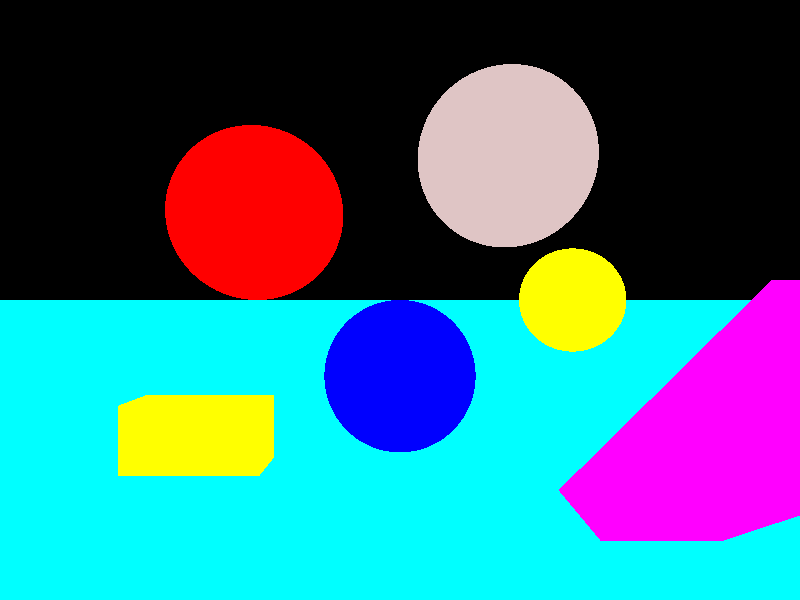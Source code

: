 
#include "colors.inc"

    sphere {
         < -2.5, 2.5, 2.5, > 1.5
         pigment {
              color  Red
         }
         finish {
              phong  1
         }
    }


    sphere {
         < 2, 1, -1 >, 0.6
         pigment {
              color  Yellow
         }
         finish {
              phong  1
         }
    }


    sphere {
         0*x, 1
         pigment {
              color  Blue
         }
         finish {
              phong  1
         }
    }


    sphere {
         < 3, 5, 9 >, 2.5
         pigment {
              color  Pink
         }
         finish {
              phong  1
         }
    }


    box {
         < -4, -1.5, 0.5 >, < -2, -0.5, 1.5 >
         pigment {
              color  Yellow
         }
         finish {
              phong  1
         }
    }

 
    box {
         < 2.5, -2, -4 >, < 4, -1, 4 >    
            rotate      30*x
         pigment {
              color  Magenta
         }
         finish {
              phong  1
         }
    }


    plane {
         y, -2
         pigment {
              color  Cyan
         }
         finish {
              phong  1
         }
    }


    light_source {
         < 0, 10, -3 >
         color  White 
         rotate x*-90
    }

    camera {
         location  < 0, 1, -8 >
         direction z
         up        y
         right     4/3*x
    }

